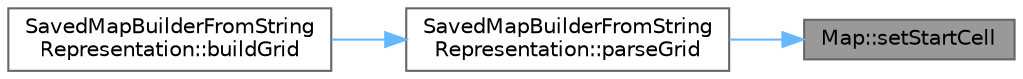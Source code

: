 digraph "Map::setStartCell"
{
 // LATEX_PDF_SIZE
  bgcolor="transparent";
  edge [fontname=Helvetica,fontsize=10,labelfontname=Helvetica,labelfontsize=10];
  node [fontname=Helvetica,fontsize=10,shape=box,height=0.2,width=0.4];
  rankdir="RL";
  Node1 [id="Node000001",label="Map::setStartCell",height=0.2,width=0.4,color="gray40", fillcolor="grey60", style="filled", fontcolor="black",tooltip="Setter for the start cell of the map."];
  Node1 -> Node2 [id="edge1_Node000001_Node000002",dir="back",color="steelblue1",style="solid",tooltip=" "];
  Node2 [id="Node000002",label="SavedMapBuilderFromString\lRepresentation::parseGrid",height=0.2,width=0.4,color="grey40", fillcolor="white", style="filled",URL="$class_saved_map_builder_from_string_representation.html#a6d5c18cd7a0cb5bdf89e818753954f53",tooltip="Reads a string representation of a Row and parses it into a Row object along with its position."];
  Node2 -> Node3 [id="edge2_Node000002_Node000003",dir="back",color="steelblue1",style="solid",tooltip=" "];
  Node3 [id="Node000003",label="SavedMapBuilderFromString\lRepresentation::buildGrid",height=0.2,width=0.4,color="grey40", fillcolor="white", style="filled",URL="$class_saved_map_builder_from_string_representation.html#ac962e779a424151518a2f133815800b6",tooltip="Builds the grid of the map."];
}
